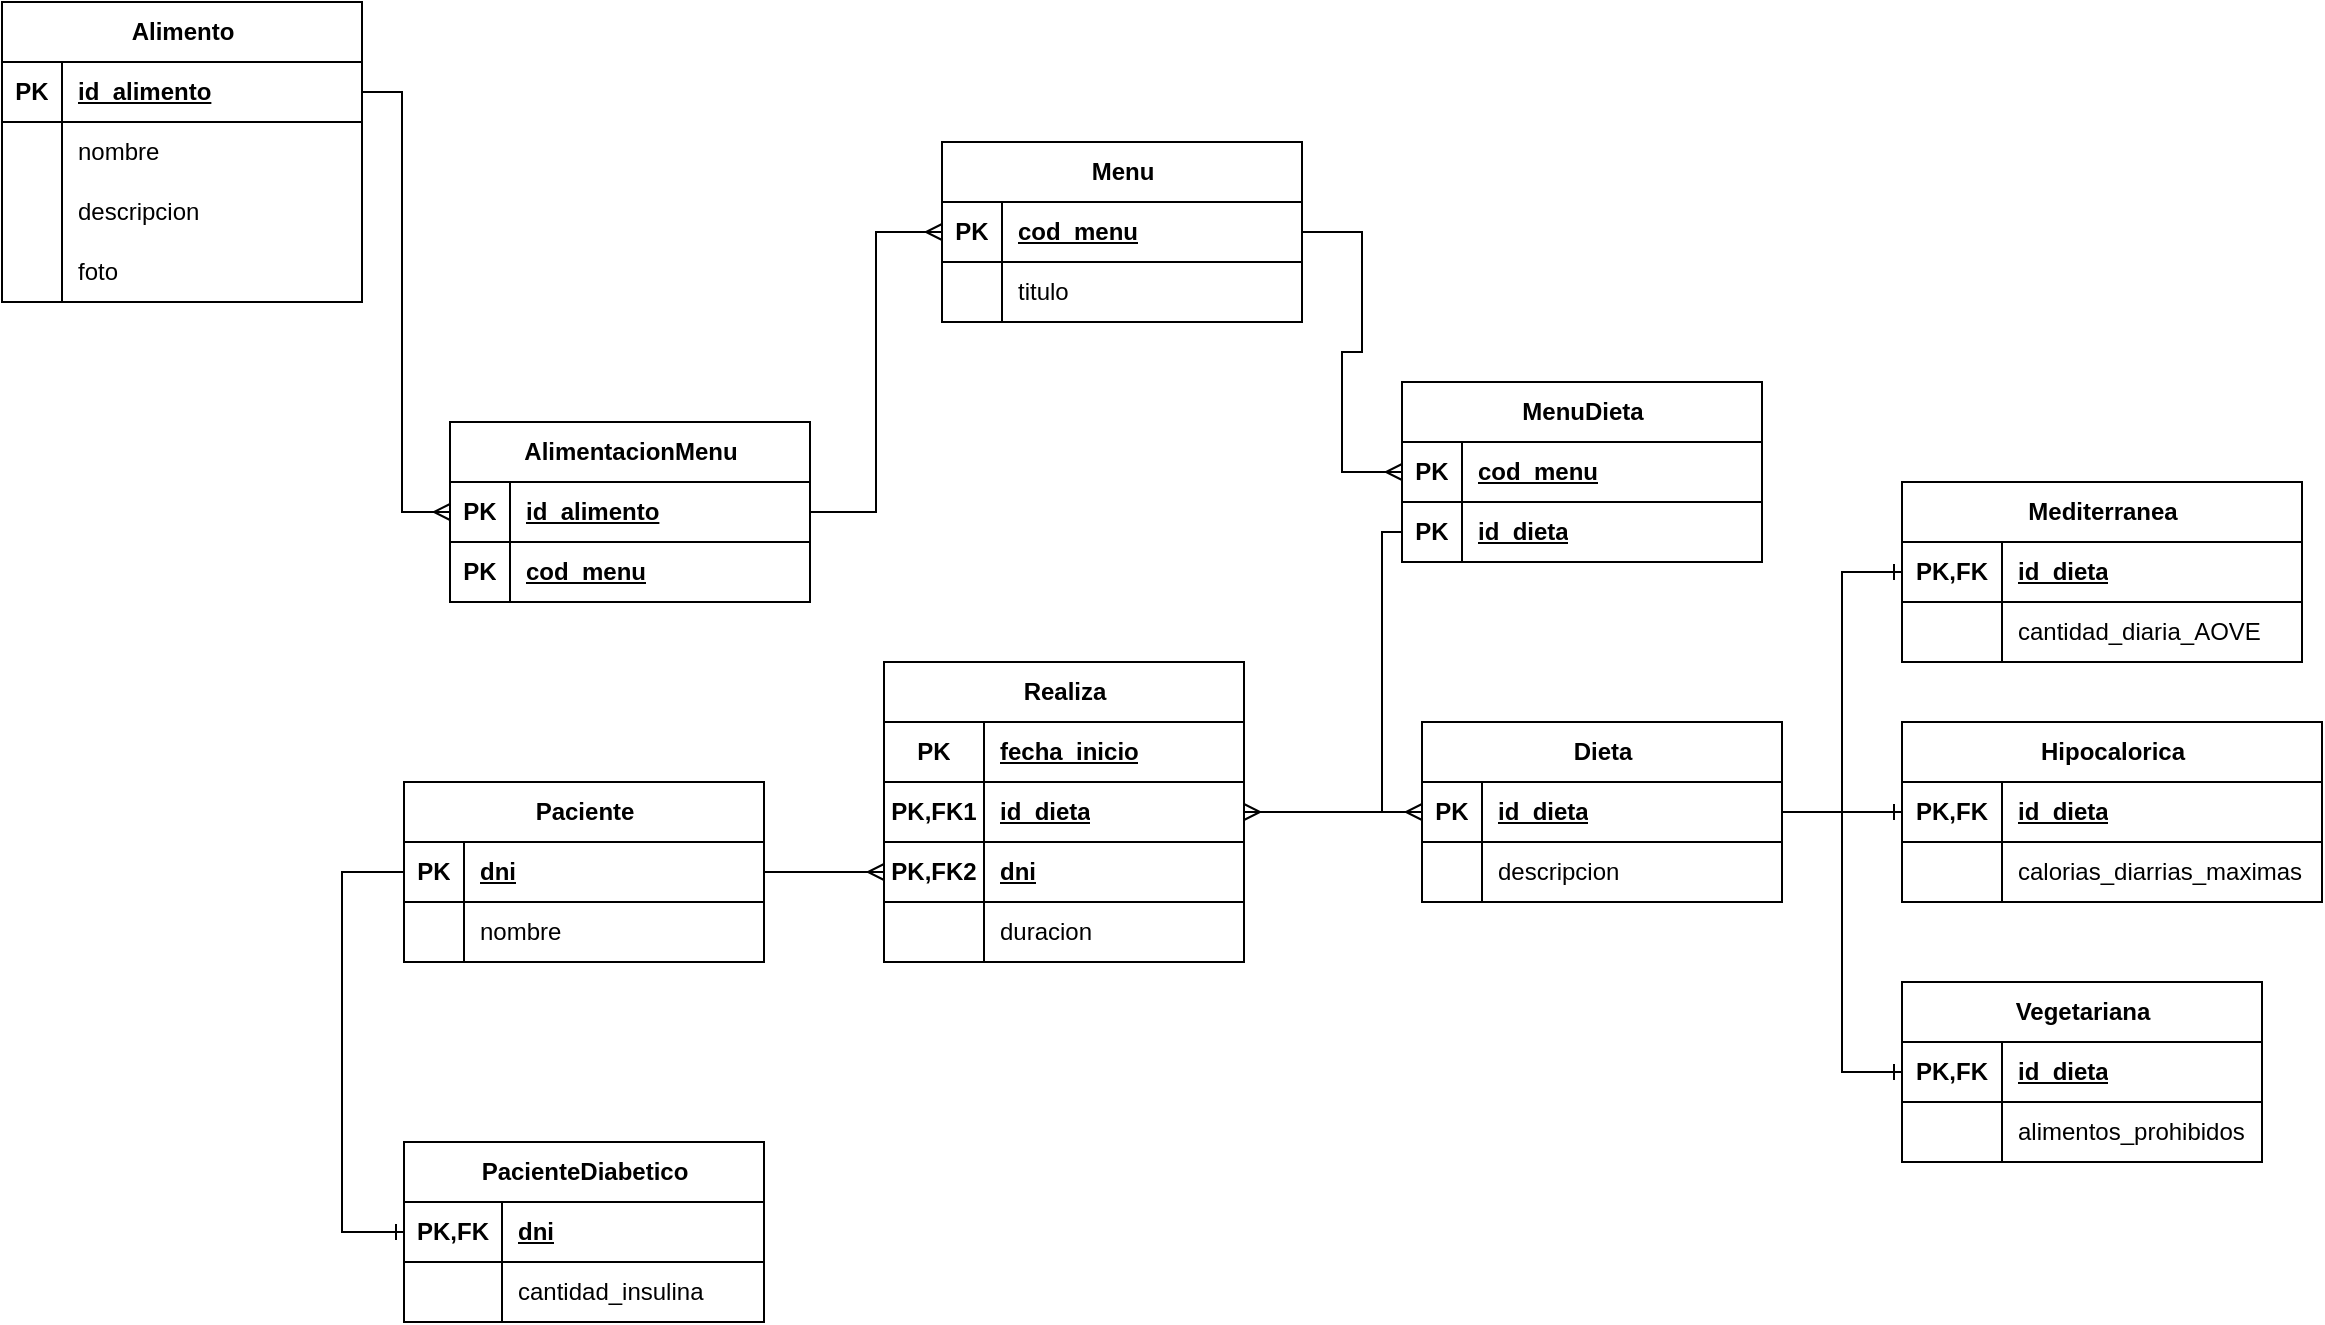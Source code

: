 <mxfile version="22.1.21" type="device">
  <diagram name="Página-1" id="mGTbfbIaxrrhxCm5GHrz">
    <mxGraphModel dx="1434" dy="844" grid="1" gridSize="10" guides="1" tooltips="1" connect="1" arrows="1" fold="1" page="1" pageScale="1" pageWidth="827" pageHeight="1169" math="0" shadow="0">
      <root>
        <mxCell id="0" />
        <mxCell id="1" parent="0" />
        <mxCell id="1mf89bx1g_nYjfMiKITJ-1" value="Alimento" style="shape=table;startSize=30;container=1;collapsible=1;childLayout=tableLayout;fixedRows=1;rowLines=0;fontStyle=1;align=center;resizeLast=1;html=1;" parent="1" vertex="1">
          <mxGeometry x="10" y="60" width="180" height="150" as="geometry" />
        </mxCell>
        <mxCell id="1mf89bx1g_nYjfMiKITJ-2" value="" style="shape=tableRow;horizontal=0;startSize=0;swimlaneHead=0;swimlaneBody=0;fillColor=none;collapsible=0;dropTarget=0;points=[[0,0.5],[1,0.5]];portConstraint=eastwest;top=0;left=0;right=0;bottom=1;" parent="1mf89bx1g_nYjfMiKITJ-1" vertex="1">
          <mxGeometry y="30" width="180" height="30" as="geometry" />
        </mxCell>
        <mxCell id="1mf89bx1g_nYjfMiKITJ-3" value="PK" style="shape=partialRectangle;connectable=0;fillColor=none;top=0;left=0;bottom=0;right=0;fontStyle=1;overflow=hidden;whiteSpace=wrap;html=1;" parent="1mf89bx1g_nYjfMiKITJ-2" vertex="1">
          <mxGeometry width="30" height="30" as="geometry">
            <mxRectangle width="30" height="30" as="alternateBounds" />
          </mxGeometry>
        </mxCell>
        <mxCell id="1mf89bx1g_nYjfMiKITJ-4" value="id_alimento" style="shape=partialRectangle;connectable=0;fillColor=none;top=0;left=0;bottom=0;right=0;align=left;spacingLeft=6;fontStyle=5;overflow=hidden;whiteSpace=wrap;html=1;" parent="1mf89bx1g_nYjfMiKITJ-2" vertex="1">
          <mxGeometry x="30" width="150" height="30" as="geometry">
            <mxRectangle width="150" height="30" as="alternateBounds" />
          </mxGeometry>
        </mxCell>
        <mxCell id="1mf89bx1g_nYjfMiKITJ-5" value="" style="shape=tableRow;horizontal=0;startSize=0;swimlaneHead=0;swimlaneBody=0;fillColor=none;collapsible=0;dropTarget=0;points=[[0,0.5],[1,0.5]];portConstraint=eastwest;top=0;left=0;right=0;bottom=0;" parent="1mf89bx1g_nYjfMiKITJ-1" vertex="1">
          <mxGeometry y="60" width="180" height="30" as="geometry" />
        </mxCell>
        <mxCell id="1mf89bx1g_nYjfMiKITJ-6" value="" style="shape=partialRectangle;connectable=0;fillColor=none;top=0;left=0;bottom=0;right=0;editable=1;overflow=hidden;whiteSpace=wrap;html=1;" parent="1mf89bx1g_nYjfMiKITJ-5" vertex="1">
          <mxGeometry width="30" height="30" as="geometry">
            <mxRectangle width="30" height="30" as="alternateBounds" />
          </mxGeometry>
        </mxCell>
        <mxCell id="1mf89bx1g_nYjfMiKITJ-7" value="nombre&lt;br&gt;" style="shape=partialRectangle;connectable=0;fillColor=none;top=0;left=0;bottom=0;right=0;align=left;spacingLeft=6;overflow=hidden;whiteSpace=wrap;html=1;" parent="1mf89bx1g_nYjfMiKITJ-5" vertex="1">
          <mxGeometry x="30" width="150" height="30" as="geometry">
            <mxRectangle width="150" height="30" as="alternateBounds" />
          </mxGeometry>
        </mxCell>
        <mxCell id="1mf89bx1g_nYjfMiKITJ-8" value="" style="shape=tableRow;horizontal=0;startSize=0;swimlaneHead=0;swimlaneBody=0;fillColor=none;collapsible=0;dropTarget=0;points=[[0,0.5],[1,0.5]];portConstraint=eastwest;top=0;left=0;right=0;bottom=0;" parent="1mf89bx1g_nYjfMiKITJ-1" vertex="1">
          <mxGeometry y="90" width="180" height="30" as="geometry" />
        </mxCell>
        <mxCell id="1mf89bx1g_nYjfMiKITJ-9" value="" style="shape=partialRectangle;connectable=0;fillColor=none;top=0;left=0;bottom=0;right=0;editable=1;overflow=hidden;whiteSpace=wrap;html=1;" parent="1mf89bx1g_nYjfMiKITJ-8" vertex="1">
          <mxGeometry width="30" height="30" as="geometry">
            <mxRectangle width="30" height="30" as="alternateBounds" />
          </mxGeometry>
        </mxCell>
        <mxCell id="1mf89bx1g_nYjfMiKITJ-10" value="descripcion&lt;br&gt;" style="shape=partialRectangle;connectable=0;fillColor=none;top=0;left=0;bottom=0;right=0;align=left;spacingLeft=6;overflow=hidden;whiteSpace=wrap;html=1;" parent="1mf89bx1g_nYjfMiKITJ-8" vertex="1">
          <mxGeometry x="30" width="150" height="30" as="geometry">
            <mxRectangle width="150" height="30" as="alternateBounds" />
          </mxGeometry>
        </mxCell>
        <mxCell id="1mf89bx1g_nYjfMiKITJ-11" value="" style="shape=tableRow;horizontal=0;startSize=0;swimlaneHead=0;swimlaneBody=0;fillColor=none;collapsible=0;dropTarget=0;points=[[0,0.5],[1,0.5]];portConstraint=eastwest;top=0;left=0;right=0;bottom=0;" parent="1mf89bx1g_nYjfMiKITJ-1" vertex="1">
          <mxGeometry y="120" width="180" height="30" as="geometry" />
        </mxCell>
        <mxCell id="1mf89bx1g_nYjfMiKITJ-12" value="" style="shape=partialRectangle;connectable=0;fillColor=none;top=0;left=0;bottom=0;right=0;editable=1;overflow=hidden;whiteSpace=wrap;html=1;" parent="1mf89bx1g_nYjfMiKITJ-11" vertex="1">
          <mxGeometry width="30" height="30" as="geometry">
            <mxRectangle width="30" height="30" as="alternateBounds" />
          </mxGeometry>
        </mxCell>
        <mxCell id="1mf89bx1g_nYjfMiKITJ-13" value="foto" style="shape=partialRectangle;connectable=0;fillColor=none;top=0;left=0;bottom=0;right=0;align=left;spacingLeft=6;overflow=hidden;whiteSpace=wrap;html=1;" parent="1mf89bx1g_nYjfMiKITJ-11" vertex="1">
          <mxGeometry x="30" width="150" height="30" as="geometry">
            <mxRectangle width="150" height="30" as="alternateBounds" />
          </mxGeometry>
        </mxCell>
        <mxCell id="1mf89bx1g_nYjfMiKITJ-14" value="Mediterranea" style="shape=table;startSize=30;container=1;collapsible=1;childLayout=tableLayout;fixedRows=1;rowLines=0;fontStyle=1;align=center;resizeLast=1;html=1;" parent="1" vertex="1">
          <mxGeometry x="960" y="300" width="200" height="90" as="geometry" />
        </mxCell>
        <mxCell id="1mf89bx1g_nYjfMiKITJ-15" value="" style="shape=tableRow;horizontal=0;startSize=0;swimlaneHead=0;swimlaneBody=0;fillColor=none;collapsible=0;dropTarget=0;points=[[0,0.5],[1,0.5]];portConstraint=eastwest;top=0;left=0;right=0;bottom=1;" parent="1mf89bx1g_nYjfMiKITJ-14" vertex="1">
          <mxGeometry y="30" width="200" height="30" as="geometry" />
        </mxCell>
        <mxCell id="1mf89bx1g_nYjfMiKITJ-16" value="PK,FK" style="shape=partialRectangle;connectable=0;fillColor=none;top=0;left=0;bottom=0;right=0;fontStyle=1;overflow=hidden;whiteSpace=wrap;html=1;" parent="1mf89bx1g_nYjfMiKITJ-15" vertex="1">
          <mxGeometry width="50" height="30" as="geometry">
            <mxRectangle width="50" height="30" as="alternateBounds" />
          </mxGeometry>
        </mxCell>
        <mxCell id="1mf89bx1g_nYjfMiKITJ-17" value="id_dieta" style="shape=partialRectangle;connectable=0;fillColor=none;top=0;left=0;bottom=0;right=0;align=left;spacingLeft=6;fontStyle=5;overflow=hidden;whiteSpace=wrap;html=1;" parent="1mf89bx1g_nYjfMiKITJ-15" vertex="1">
          <mxGeometry x="50" width="150" height="30" as="geometry">
            <mxRectangle width="150" height="30" as="alternateBounds" />
          </mxGeometry>
        </mxCell>
        <mxCell id="1mf89bx1g_nYjfMiKITJ-18" value="" style="shape=tableRow;horizontal=0;startSize=0;swimlaneHead=0;swimlaneBody=0;fillColor=none;collapsible=0;dropTarget=0;points=[[0,0.5],[1,0.5]];portConstraint=eastwest;top=0;left=0;right=0;bottom=0;" parent="1mf89bx1g_nYjfMiKITJ-14" vertex="1">
          <mxGeometry y="60" width="200" height="30" as="geometry" />
        </mxCell>
        <mxCell id="1mf89bx1g_nYjfMiKITJ-19" value="" style="shape=partialRectangle;connectable=0;fillColor=none;top=0;left=0;bottom=0;right=0;editable=1;overflow=hidden;whiteSpace=wrap;html=1;" parent="1mf89bx1g_nYjfMiKITJ-18" vertex="1">
          <mxGeometry width="50" height="30" as="geometry">
            <mxRectangle width="50" height="30" as="alternateBounds" />
          </mxGeometry>
        </mxCell>
        <mxCell id="1mf89bx1g_nYjfMiKITJ-20" value="cantidad_diaria_AOVE" style="shape=partialRectangle;connectable=0;fillColor=none;top=0;left=0;bottom=0;right=0;align=left;spacingLeft=6;overflow=hidden;whiteSpace=wrap;html=1;" parent="1mf89bx1g_nYjfMiKITJ-18" vertex="1">
          <mxGeometry x="50" width="150" height="30" as="geometry">
            <mxRectangle width="150" height="30" as="alternateBounds" />
          </mxGeometry>
        </mxCell>
        <mxCell id="1mf89bx1g_nYjfMiKITJ-27" value="Paciente" style="shape=table;startSize=30;container=1;collapsible=1;childLayout=tableLayout;fixedRows=1;rowLines=0;fontStyle=1;align=center;resizeLast=1;html=1;" parent="1" vertex="1">
          <mxGeometry x="211" y="450" width="180" height="90" as="geometry" />
        </mxCell>
        <mxCell id="1mf89bx1g_nYjfMiKITJ-28" value="" style="shape=tableRow;horizontal=0;startSize=0;swimlaneHead=0;swimlaneBody=0;fillColor=none;collapsible=0;dropTarget=0;points=[[0,0.5],[1,0.5]];portConstraint=eastwest;top=0;left=0;right=0;bottom=1;" parent="1mf89bx1g_nYjfMiKITJ-27" vertex="1">
          <mxGeometry y="30" width="180" height="30" as="geometry" />
        </mxCell>
        <mxCell id="1mf89bx1g_nYjfMiKITJ-29" value="PK" style="shape=partialRectangle;connectable=0;fillColor=none;top=0;left=0;bottom=0;right=0;fontStyle=1;overflow=hidden;whiteSpace=wrap;html=1;" parent="1mf89bx1g_nYjfMiKITJ-28" vertex="1">
          <mxGeometry width="30" height="30" as="geometry">
            <mxRectangle width="30" height="30" as="alternateBounds" />
          </mxGeometry>
        </mxCell>
        <mxCell id="1mf89bx1g_nYjfMiKITJ-30" value="dni" style="shape=partialRectangle;connectable=0;fillColor=none;top=0;left=0;bottom=0;right=0;align=left;spacingLeft=6;fontStyle=5;overflow=hidden;whiteSpace=wrap;html=1;" parent="1mf89bx1g_nYjfMiKITJ-28" vertex="1">
          <mxGeometry x="30" width="150" height="30" as="geometry">
            <mxRectangle width="150" height="30" as="alternateBounds" />
          </mxGeometry>
        </mxCell>
        <mxCell id="1mf89bx1g_nYjfMiKITJ-31" value="" style="shape=tableRow;horizontal=0;startSize=0;swimlaneHead=0;swimlaneBody=0;fillColor=none;collapsible=0;dropTarget=0;points=[[0,0.5],[1,0.5]];portConstraint=eastwest;top=0;left=0;right=0;bottom=0;" parent="1mf89bx1g_nYjfMiKITJ-27" vertex="1">
          <mxGeometry y="60" width="180" height="30" as="geometry" />
        </mxCell>
        <mxCell id="1mf89bx1g_nYjfMiKITJ-32" value="" style="shape=partialRectangle;connectable=0;fillColor=none;top=0;left=0;bottom=0;right=0;editable=1;overflow=hidden;whiteSpace=wrap;html=1;" parent="1mf89bx1g_nYjfMiKITJ-31" vertex="1">
          <mxGeometry width="30" height="30" as="geometry">
            <mxRectangle width="30" height="30" as="alternateBounds" />
          </mxGeometry>
        </mxCell>
        <mxCell id="1mf89bx1g_nYjfMiKITJ-33" value="nombre" style="shape=partialRectangle;connectable=0;fillColor=none;top=0;left=0;bottom=0;right=0;align=left;spacingLeft=6;overflow=hidden;whiteSpace=wrap;html=1;" parent="1mf89bx1g_nYjfMiKITJ-31" vertex="1">
          <mxGeometry x="30" width="150" height="30" as="geometry">
            <mxRectangle width="150" height="30" as="alternateBounds" />
          </mxGeometry>
        </mxCell>
        <mxCell id="1mf89bx1g_nYjfMiKITJ-40" value="PacienteDiabetico" style="shape=table;startSize=30;container=1;collapsible=1;childLayout=tableLayout;fixedRows=1;rowLines=0;fontStyle=1;align=center;resizeLast=1;html=1;" parent="1" vertex="1">
          <mxGeometry x="211" y="630" width="180" height="90" as="geometry" />
        </mxCell>
        <mxCell id="1mf89bx1g_nYjfMiKITJ-41" value="" style="shape=tableRow;horizontal=0;startSize=0;swimlaneHead=0;swimlaneBody=0;fillColor=none;collapsible=0;dropTarget=0;points=[[0,0.5],[1,0.5]];portConstraint=eastwest;top=0;left=0;right=0;bottom=1;" parent="1mf89bx1g_nYjfMiKITJ-40" vertex="1">
          <mxGeometry y="30" width="180" height="30" as="geometry" />
        </mxCell>
        <mxCell id="1mf89bx1g_nYjfMiKITJ-42" value="PK,FK" style="shape=partialRectangle;connectable=0;fillColor=none;top=0;left=0;bottom=0;right=0;fontStyle=1;overflow=hidden;whiteSpace=wrap;html=1;" parent="1mf89bx1g_nYjfMiKITJ-41" vertex="1">
          <mxGeometry width="49" height="30" as="geometry">
            <mxRectangle width="49" height="30" as="alternateBounds" />
          </mxGeometry>
        </mxCell>
        <mxCell id="1mf89bx1g_nYjfMiKITJ-43" value="dni" style="shape=partialRectangle;connectable=0;fillColor=none;top=0;left=0;bottom=0;right=0;align=left;spacingLeft=6;fontStyle=5;overflow=hidden;whiteSpace=wrap;html=1;" parent="1mf89bx1g_nYjfMiKITJ-41" vertex="1">
          <mxGeometry x="49" width="131" height="30" as="geometry">
            <mxRectangle width="131" height="30" as="alternateBounds" />
          </mxGeometry>
        </mxCell>
        <mxCell id="1mf89bx1g_nYjfMiKITJ-44" value="" style="shape=tableRow;horizontal=0;startSize=0;swimlaneHead=0;swimlaneBody=0;fillColor=none;collapsible=0;dropTarget=0;points=[[0,0.5],[1,0.5]];portConstraint=eastwest;top=0;left=0;right=0;bottom=0;" parent="1mf89bx1g_nYjfMiKITJ-40" vertex="1">
          <mxGeometry y="60" width="180" height="30" as="geometry" />
        </mxCell>
        <mxCell id="1mf89bx1g_nYjfMiKITJ-45" value="" style="shape=partialRectangle;connectable=0;fillColor=none;top=0;left=0;bottom=0;right=0;editable=1;overflow=hidden;whiteSpace=wrap;html=1;" parent="1mf89bx1g_nYjfMiKITJ-44" vertex="1">
          <mxGeometry width="49" height="30" as="geometry">
            <mxRectangle width="49" height="30" as="alternateBounds" />
          </mxGeometry>
        </mxCell>
        <mxCell id="1mf89bx1g_nYjfMiKITJ-46" value="cantidad_insulina" style="shape=partialRectangle;connectable=0;fillColor=none;top=0;left=0;bottom=0;right=0;align=left;spacingLeft=6;overflow=hidden;whiteSpace=wrap;html=1;" parent="1mf89bx1g_nYjfMiKITJ-44" vertex="1">
          <mxGeometry x="49" width="131" height="30" as="geometry">
            <mxRectangle width="131" height="30" as="alternateBounds" />
          </mxGeometry>
        </mxCell>
        <mxCell id="1mf89bx1g_nYjfMiKITJ-53" value="Realiza" style="shape=table;startSize=30;container=1;collapsible=1;childLayout=tableLayout;fixedRows=1;rowLines=0;fontStyle=1;align=center;resizeLast=1;html=1;" parent="1" vertex="1">
          <mxGeometry x="451" y="390" width="180" height="150" as="geometry" />
        </mxCell>
        <mxCell id="1mf89bx1g_nYjfMiKITJ-54" value="" style="shape=tableRow;horizontal=0;startSize=0;swimlaneHead=0;swimlaneBody=0;fillColor=none;collapsible=0;dropTarget=0;points=[[0,0.5],[1,0.5]];portConstraint=eastwest;top=0;left=0;right=0;bottom=1;" parent="1mf89bx1g_nYjfMiKITJ-53" vertex="1">
          <mxGeometry y="30" width="180" height="30" as="geometry" />
        </mxCell>
        <mxCell id="1mf89bx1g_nYjfMiKITJ-55" value="PK" style="shape=partialRectangle;connectable=0;fillColor=none;top=0;left=0;bottom=0;right=0;fontStyle=1;overflow=hidden;whiteSpace=wrap;html=1;" parent="1mf89bx1g_nYjfMiKITJ-54" vertex="1">
          <mxGeometry width="50" height="30" as="geometry">
            <mxRectangle width="50" height="30" as="alternateBounds" />
          </mxGeometry>
        </mxCell>
        <mxCell id="1mf89bx1g_nYjfMiKITJ-56" value="fecha_inicio" style="shape=partialRectangle;connectable=0;fillColor=none;top=0;left=0;bottom=0;right=0;align=left;spacingLeft=6;fontStyle=5;overflow=hidden;whiteSpace=wrap;html=1;" parent="1mf89bx1g_nYjfMiKITJ-54" vertex="1">
          <mxGeometry x="50" width="130" height="30" as="geometry">
            <mxRectangle width="130" height="30" as="alternateBounds" />
          </mxGeometry>
        </mxCell>
        <mxCell id="1mf89bx1g_nYjfMiKITJ-191" value="" style="shape=tableRow;horizontal=0;startSize=0;swimlaneHead=0;swimlaneBody=0;fillColor=none;collapsible=0;dropTarget=0;points=[[0,0.5],[1,0.5]];portConstraint=eastwest;top=0;left=0;right=0;bottom=1;" parent="1mf89bx1g_nYjfMiKITJ-53" vertex="1">
          <mxGeometry y="60" width="180" height="30" as="geometry" />
        </mxCell>
        <mxCell id="1mf89bx1g_nYjfMiKITJ-192" value="PK,FK1" style="shape=partialRectangle;connectable=0;fillColor=none;top=0;left=0;bottom=0;right=0;fontStyle=1;overflow=hidden;whiteSpace=wrap;html=1;" parent="1mf89bx1g_nYjfMiKITJ-191" vertex="1">
          <mxGeometry width="50" height="30" as="geometry">
            <mxRectangle width="50" height="30" as="alternateBounds" />
          </mxGeometry>
        </mxCell>
        <mxCell id="1mf89bx1g_nYjfMiKITJ-193" value="id_dieta" style="shape=partialRectangle;connectable=0;fillColor=none;top=0;left=0;bottom=0;right=0;align=left;spacingLeft=6;fontStyle=5;overflow=hidden;whiteSpace=wrap;html=1;" parent="1mf89bx1g_nYjfMiKITJ-191" vertex="1">
          <mxGeometry x="50" width="130" height="30" as="geometry">
            <mxRectangle width="130" height="30" as="alternateBounds" />
          </mxGeometry>
        </mxCell>
        <mxCell id="1mf89bx1g_nYjfMiKITJ-194" value="" style="shape=tableRow;horizontal=0;startSize=0;swimlaneHead=0;swimlaneBody=0;fillColor=none;collapsible=0;dropTarget=0;points=[[0,0.5],[1,0.5]];portConstraint=eastwest;top=0;left=0;right=0;bottom=1;" parent="1mf89bx1g_nYjfMiKITJ-53" vertex="1">
          <mxGeometry y="90" width="180" height="30" as="geometry" />
        </mxCell>
        <mxCell id="1mf89bx1g_nYjfMiKITJ-195" value="PK,FK2" style="shape=partialRectangle;connectable=0;fillColor=none;top=0;left=0;bottom=0;right=0;fontStyle=1;overflow=hidden;whiteSpace=wrap;html=1;" parent="1mf89bx1g_nYjfMiKITJ-194" vertex="1">
          <mxGeometry width="50" height="30" as="geometry">
            <mxRectangle width="50" height="30" as="alternateBounds" />
          </mxGeometry>
        </mxCell>
        <mxCell id="1mf89bx1g_nYjfMiKITJ-196" value="dni&lt;br&gt;" style="shape=partialRectangle;connectable=0;fillColor=none;top=0;left=0;bottom=0;right=0;align=left;spacingLeft=6;fontStyle=5;overflow=hidden;whiteSpace=wrap;html=1;" parent="1mf89bx1g_nYjfMiKITJ-194" vertex="1">
          <mxGeometry x="50" width="130" height="30" as="geometry">
            <mxRectangle width="130" height="30" as="alternateBounds" />
          </mxGeometry>
        </mxCell>
        <mxCell id="1mf89bx1g_nYjfMiKITJ-57" value="" style="shape=tableRow;horizontal=0;startSize=0;swimlaneHead=0;swimlaneBody=0;fillColor=none;collapsible=0;dropTarget=0;points=[[0,0.5],[1,0.5]];portConstraint=eastwest;top=0;left=0;right=0;bottom=0;" parent="1mf89bx1g_nYjfMiKITJ-53" vertex="1">
          <mxGeometry y="120" width="180" height="30" as="geometry" />
        </mxCell>
        <mxCell id="1mf89bx1g_nYjfMiKITJ-58" value="" style="shape=partialRectangle;connectable=0;fillColor=none;top=0;left=0;bottom=0;right=0;editable=1;overflow=hidden;whiteSpace=wrap;html=1;" parent="1mf89bx1g_nYjfMiKITJ-57" vertex="1">
          <mxGeometry width="50" height="30" as="geometry">
            <mxRectangle width="50" height="30" as="alternateBounds" />
          </mxGeometry>
        </mxCell>
        <mxCell id="1mf89bx1g_nYjfMiKITJ-59" value="duracion" style="shape=partialRectangle;connectable=0;fillColor=none;top=0;left=0;bottom=0;right=0;align=left;spacingLeft=6;overflow=hidden;whiteSpace=wrap;html=1;" parent="1mf89bx1g_nYjfMiKITJ-57" vertex="1">
          <mxGeometry x="50" width="130" height="30" as="geometry">
            <mxRectangle width="130" height="30" as="alternateBounds" />
          </mxGeometry>
        </mxCell>
        <mxCell id="1mf89bx1g_nYjfMiKITJ-66" value="Hipocalorica" style="shape=table;startSize=30;container=1;collapsible=1;childLayout=tableLayout;fixedRows=1;rowLines=0;fontStyle=1;align=center;resizeLast=1;html=1;" parent="1" vertex="1">
          <mxGeometry x="960" y="420" width="210" height="90" as="geometry" />
        </mxCell>
        <mxCell id="1mf89bx1g_nYjfMiKITJ-67" value="" style="shape=tableRow;horizontal=0;startSize=0;swimlaneHead=0;swimlaneBody=0;fillColor=none;collapsible=0;dropTarget=0;points=[[0,0.5],[1,0.5]];portConstraint=eastwest;top=0;left=0;right=0;bottom=1;" parent="1mf89bx1g_nYjfMiKITJ-66" vertex="1">
          <mxGeometry y="30" width="210" height="30" as="geometry" />
        </mxCell>
        <mxCell id="1mf89bx1g_nYjfMiKITJ-68" value="PK,FK" style="shape=partialRectangle;connectable=0;fillColor=none;top=0;left=0;bottom=0;right=0;fontStyle=1;overflow=hidden;whiteSpace=wrap;html=1;" parent="1mf89bx1g_nYjfMiKITJ-67" vertex="1">
          <mxGeometry width="50" height="30" as="geometry">
            <mxRectangle width="50" height="30" as="alternateBounds" />
          </mxGeometry>
        </mxCell>
        <mxCell id="1mf89bx1g_nYjfMiKITJ-69" value="id_dieta" style="shape=partialRectangle;connectable=0;fillColor=none;top=0;left=0;bottom=0;right=0;align=left;spacingLeft=6;fontStyle=5;overflow=hidden;whiteSpace=wrap;html=1;" parent="1mf89bx1g_nYjfMiKITJ-67" vertex="1">
          <mxGeometry x="50" width="160" height="30" as="geometry">
            <mxRectangle width="160" height="30" as="alternateBounds" />
          </mxGeometry>
        </mxCell>
        <mxCell id="1mf89bx1g_nYjfMiKITJ-70" value="" style="shape=tableRow;horizontal=0;startSize=0;swimlaneHead=0;swimlaneBody=0;fillColor=none;collapsible=0;dropTarget=0;points=[[0,0.5],[1,0.5]];portConstraint=eastwest;top=0;left=0;right=0;bottom=0;" parent="1mf89bx1g_nYjfMiKITJ-66" vertex="1">
          <mxGeometry y="60" width="210" height="30" as="geometry" />
        </mxCell>
        <mxCell id="1mf89bx1g_nYjfMiKITJ-71" value="" style="shape=partialRectangle;connectable=0;fillColor=none;top=0;left=0;bottom=0;right=0;editable=1;overflow=hidden;whiteSpace=wrap;html=1;" parent="1mf89bx1g_nYjfMiKITJ-70" vertex="1">
          <mxGeometry width="50" height="30" as="geometry">
            <mxRectangle width="50" height="30" as="alternateBounds" />
          </mxGeometry>
        </mxCell>
        <mxCell id="1mf89bx1g_nYjfMiKITJ-72" value="calorias_diarrias_maximas" style="shape=partialRectangle;connectable=0;fillColor=none;top=0;left=0;bottom=0;right=0;align=left;spacingLeft=6;overflow=hidden;whiteSpace=wrap;html=1;" parent="1mf89bx1g_nYjfMiKITJ-70" vertex="1">
          <mxGeometry x="50" width="160" height="30" as="geometry">
            <mxRectangle width="160" height="30" as="alternateBounds" />
          </mxGeometry>
        </mxCell>
        <mxCell id="1mf89bx1g_nYjfMiKITJ-79" value="Vegetariana" style="shape=table;startSize=30;container=1;collapsible=1;childLayout=tableLayout;fixedRows=1;rowLines=0;fontStyle=1;align=center;resizeLast=1;html=1;" parent="1" vertex="1">
          <mxGeometry x="960" y="550" width="180" height="90" as="geometry" />
        </mxCell>
        <mxCell id="1mf89bx1g_nYjfMiKITJ-80" value="" style="shape=tableRow;horizontal=0;startSize=0;swimlaneHead=0;swimlaneBody=0;fillColor=none;collapsible=0;dropTarget=0;points=[[0,0.5],[1,0.5]];portConstraint=eastwest;top=0;left=0;right=0;bottom=1;" parent="1mf89bx1g_nYjfMiKITJ-79" vertex="1">
          <mxGeometry y="30" width="180" height="30" as="geometry" />
        </mxCell>
        <mxCell id="1mf89bx1g_nYjfMiKITJ-81" value="PK,FK" style="shape=partialRectangle;connectable=0;fillColor=none;top=0;left=0;bottom=0;right=0;fontStyle=1;overflow=hidden;whiteSpace=wrap;html=1;" parent="1mf89bx1g_nYjfMiKITJ-80" vertex="1">
          <mxGeometry width="50" height="30" as="geometry">
            <mxRectangle width="50" height="30" as="alternateBounds" />
          </mxGeometry>
        </mxCell>
        <mxCell id="1mf89bx1g_nYjfMiKITJ-82" value="id_dieta" style="shape=partialRectangle;connectable=0;fillColor=none;top=0;left=0;bottom=0;right=0;align=left;spacingLeft=6;fontStyle=5;overflow=hidden;whiteSpace=wrap;html=1;" parent="1mf89bx1g_nYjfMiKITJ-80" vertex="1">
          <mxGeometry x="50" width="130" height="30" as="geometry">
            <mxRectangle width="130" height="30" as="alternateBounds" />
          </mxGeometry>
        </mxCell>
        <mxCell id="1mf89bx1g_nYjfMiKITJ-83" value="" style="shape=tableRow;horizontal=0;startSize=0;swimlaneHead=0;swimlaneBody=0;fillColor=none;collapsible=0;dropTarget=0;points=[[0,0.5],[1,0.5]];portConstraint=eastwest;top=0;left=0;right=0;bottom=0;" parent="1mf89bx1g_nYjfMiKITJ-79" vertex="1">
          <mxGeometry y="60" width="180" height="30" as="geometry" />
        </mxCell>
        <mxCell id="1mf89bx1g_nYjfMiKITJ-84" value="" style="shape=partialRectangle;connectable=0;fillColor=none;top=0;left=0;bottom=0;right=0;editable=1;overflow=hidden;whiteSpace=wrap;html=1;" parent="1mf89bx1g_nYjfMiKITJ-83" vertex="1">
          <mxGeometry width="50" height="30" as="geometry">
            <mxRectangle width="50" height="30" as="alternateBounds" />
          </mxGeometry>
        </mxCell>
        <mxCell id="1mf89bx1g_nYjfMiKITJ-85" value="alimentos_prohibidos" style="shape=partialRectangle;connectable=0;fillColor=none;top=0;left=0;bottom=0;right=0;align=left;spacingLeft=6;overflow=hidden;whiteSpace=wrap;html=1;" parent="1mf89bx1g_nYjfMiKITJ-83" vertex="1">
          <mxGeometry x="50" width="130" height="30" as="geometry">
            <mxRectangle width="130" height="30" as="alternateBounds" />
          </mxGeometry>
        </mxCell>
        <mxCell id="1mf89bx1g_nYjfMiKITJ-155" value="Menu" style="shape=table;startSize=30;container=1;collapsible=1;childLayout=tableLayout;fixedRows=1;rowLines=0;fontStyle=1;align=center;resizeLast=1;html=1;" parent="1" vertex="1">
          <mxGeometry x="480" y="130" width="180" height="90" as="geometry" />
        </mxCell>
        <mxCell id="1mf89bx1g_nYjfMiKITJ-156" value="" style="shape=tableRow;horizontal=0;startSize=0;swimlaneHead=0;swimlaneBody=0;fillColor=none;collapsible=0;dropTarget=0;points=[[0,0.5],[1,0.5]];portConstraint=eastwest;top=0;left=0;right=0;bottom=1;" parent="1mf89bx1g_nYjfMiKITJ-155" vertex="1">
          <mxGeometry y="30" width="180" height="30" as="geometry" />
        </mxCell>
        <mxCell id="1mf89bx1g_nYjfMiKITJ-157" value="PK" style="shape=partialRectangle;connectable=0;fillColor=none;top=0;left=0;bottom=0;right=0;fontStyle=1;overflow=hidden;whiteSpace=wrap;html=1;" parent="1mf89bx1g_nYjfMiKITJ-156" vertex="1">
          <mxGeometry width="30" height="30" as="geometry">
            <mxRectangle width="30" height="30" as="alternateBounds" />
          </mxGeometry>
        </mxCell>
        <mxCell id="1mf89bx1g_nYjfMiKITJ-158" value="cod_menu" style="shape=partialRectangle;connectable=0;fillColor=none;top=0;left=0;bottom=0;right=0;align=left;spacingLeft=6;fontStyle=5;overflow=hidden;whiteSpace=wrap;html=1;" parent="1mf89bx1g_nYjfMiKITJ-156" vertex="1">
          <mxGeometry x="30" width="150" height="30" as="geometry">
            <mxRectangle width="150" height="30" as="alternateBounds" />
          </mxGeometry>
        </mxCell>
        <mxCell id="1mf89bx1g_nYjfMiKITJ-159" value="" style="shape=tableRow;horizontal=0;startSize=0;swimlaneHead=0;swimlaneBody=0;fillColor=none;collapsible=0;dropTarget=0;points=[[0,0.5],[1,0.5]];portConstraint=eastwest;top=0;left=0;right=0;bottom=0;" parent="1mf89bx1g_nYjfMiKITJ-155" vertex="1">
          <mxGeometry y="60" width="180" height="30" as="geometry" />
        </mxCell>
        <mxCell id="1mf89bx1g_nYjfMiKITJ-160" value="" style="shape=partialRectangle;connectable=0;fillColor=none;top=0;left=0;bottom=0;right=0;editable=1;overflow=hidden;whiteSpace=wrap;html=1;" parent="1mf89bx1g_nYjfMiKITJ-159" vertex="1">
          <mxGeometry width="30" height="30" as="geometry">
            <mxRectangle width="30" height="30" as="alternateBounds" />
          </mxGeometry>
        </mxCell>
        <mxCell id="1mf89bx1g_nYjfMiKITJ-161" value="titulo" style="shape=partialRectangle;connectable=0;fillColor=none;top=0;left=0;bottom=0;right=0;align=left;spacingLeft=6;overflow=hidden;whiteSpace=wrap;html=1;" parent="1mf89bx1g_nYjfMiKITJ-159" vertex="1">
          <mxGeometry x="30" width="150" height="30" as="geometry">
            <mxRectangle width="150" height="30" as="alternateBounds" />
          </mxGeometry>
        </mxCell>
        <mxCell id="1mf89bx1g_nYjfMiKITJ-168" value="Dieta" style="shape=table;startSize=30;container=1;collapsible=1;childLayout=tableLayout;fixedRows=1;rowLines=0;fontStyle=1;align=center;resizeLast=1;html=1;" parent="1" vertex="1">
          <mxGeometry x="720" y="420" width="180" height="90" as="geometry" />
        </mxCell>
        <mxCell id="1mf89bx1g_nYjfMiKITJ-169" value="" style="shape=tableRow;horizontal=0;startSize=0;swimlaneHead=0;swimlaneBody=0;fillColor=none;collapsible=0;dropTarget=0;points=[[0,0.5],[1,0.5]];portConstraint=eastwest;top=0;left=0;right=0;bottom=1;" parent="1mf89bx1g_nYjfMiKITJ-168" vertex="1">
          <mxGeometry y="30" width="180" height="30" as="geometry" />
        </mxCell>
        <mxCell id="1mf89bx1g_nYjfMiKITJ-170" value="PK" style="shape=partialRectangle;connectable=0;fillColor=none;top=0;left=0;bottom=0;right=0;fontStyle=1;overflow=hidden;whiteSpace=wrap;html=1;" parent="1mf89bx1g_nYjfMiKITJ-169" vertex="1">
          <mxGeometry width="30" height="30" as="geometry">
            <mxRectangle width="30" height="30" as="alternateBounds" />
          </mxGeometry>
        </mxCell>
        <mxCell id="1mf89bx1g_nYjfMiKITJ-171" value="id_dieta" style="shape=partialRectangle;connectable=0;fillColor=none;top=0;left=0;bottom=0;right=0;align=left;spacingLeft=6;fontStyle=5;overflow=hidden;whiteSpace=wrap;html=1;" parent="1mf89bx1g_nYjfMiKITJ-169" vertex="1">
          <mxGeometry x="30" width="150" height="30" as="geometry">
            <mxRectangle width="150" height="30" as="alternateBounds" />
          </mxGeometry>
        </mxCell>
        <mxCell id="1mf89bx1g_nYjfMiKITJ-172" value="" style="shape=tableRow;horizontal=0;startSize=0;swimlaneHead=0;swimlaneBody=0;fillColor=none;collapsible=0;dropTarget=0;points=[[0,0.5],[1,0.5]];portConstraint=eastwest;top=0;left=0;right=0;bottom=0;" parent="1mf89bx1g_nYjfMiKITJ-168" vertex="1">
          <mxGeometry y="60" width="180" height="30" as="geometry" />
        </mxCell>
        <mxCell id="1mf89bx1g_nYjfMiKITJ-173" value="" style="shape=partialRectangle;connectable=0;fillColor=none;top=0;left=0;bottom=0;right=0;editable=1;overflow=hidden;whiteSpace=wrap;html=1;" parent="1mf89bx1g_nYjfMiKITJ-172" vertex="1">
          <mxGeometry width="30" height="30" as="geometry">
            <mxRectangle width="30" height="30" as="alternateBounds" />
          </mxGeometry>
        </mxCell>
        <mxCell id="1mf89bx1g_nYjfMiKITJ-174" value="descripcion" style="shape=partialRectangle;connectable=0;fillColor=none;top=0;left=0;bottom=0;right=0;align=left;spacingLeft=6;overflow=hidden;whiteSpace=wrap;html=1;" parent="1mf89bx1g_nYjfMiKITJ-172" vertex="1">
          <mxGeometry x="30" width="150" height="30" as="geometry">
            <mxRectangle width="150" height="30" as="alternateBounds" />
          </mxGeometry>
        </mxCell>
        <mxCell id="1mf89bx1g_nYjfMiKITJ-182" value="" style="edgeStyle=entityRelationEdgeStyle;fontSize=12;html=1;endArrow=ERone;endFill=1;rounded=0;entryX=0;entryY=0.5;entryDx=0;entryDy=0;exitX=1;exitY=0.5;exitDx=0;exitDy=0;" parent="1" source="1mf89bx1g_nYjfMiKITJ-169" target="1mf89bx1g_nYjfMiKITJ-80" edge="1">
          <mxGeometry width="100" height="100" relative="1" as="geometry">
            <mxPoint x="1031" y="270" as="sourcePoint" />
            <mxPoint x="1041" y="355" as="targetPoint" />
          </mxGeometry>
        </mxCell>
        <mxCell id="1mf89bx1g_nYjfMiKITJ-183" value="" style="edgeStyle=orthogonalEdgeStyle;fontSize=12;html=1;endArrow=ERone;endFill=1;rounded=0;exitX=1;exitY=0.5;exitDx=0;exitDy=0;entryX=0;entryY=0.5;entryDx=0;entryDy=0;" parent="1" source="1mf89bx1g_nYjfMiKITJ-169" target="1mf89bx1g_nYjfMiKITJ-67" edge="1">
          <mxGeometry width="100" height="100" relative="1" as="geometry">
            <mxPoint x="631" y="530" as="sourcePoint" />
            <mxPoint x="731" y="430" as="targetPoint" />
          </mxGeometry>
        </mxCell>
        <mxCell id="1mf89bx1g_nYjfMiKITJ-185" value="" style="edgeStyle=orthogonalEdgeStyle;fontSize=12;html=1;endArrow=ERone;endFill=1;rounded=0;exitX=1;exitY=0.5;exitDx=0;exitDy=0;movable=1;resizable=1;rotatable=1;deletable=1;editable=1;locked=0;connectable=1;entryX=0;entryY=0.5;entryDx=0;entryDy=0;" parent="1" source="1mf89bx1g_nYjfMiKITJ-169" target="1mf89bx1g_nYjfMiKITJ-15" edge="1">
          <mxGeometry width="100" height="100" relative="1" as="geometry">
            <mxPoint x="931" y="210" as="sourcePoint" />
            <mxPoint x="751" y="640" as="targetPoint" />
          </mxGeometry>
        </mxCell>
        <mxCell id="1mf89bx1g_nYjfMiKITJ-187" value="" style="edgeStyle=entityRelationEdgeStyle;fontSize=12;html=1;endArrow=ERmany;rounded=0;exitX=0;exitY=0.5;exitDx=0;exitDy=0;entryX=1;entryY=0.5;entryDx=0;entryDy=0;" parent="1" source="1mf89bx1g_nYjfMiKITJ-169" target="1mf89bx1g_nYjfMiKITJ-191" edge="1">
          <mxGeometry width="100" height="100" relative="1" as="geometry">
            <mxPoint x="551" y="480" as="sourcePoint" />
            <mxPoint x="421" y="370" as="targetPoint" />
          </mxGeometry>
        </mxCell>
        <mxCell id="1mf89bx1g_nYjfMiKITJ-197" value="" style="edgeStyle=entityRelationEdgeStyle;fontSize=12;html=1;endArrow=ERmany;rounded=0;entryX=0;entryY=0.5;entryDx=0;entryDy=0;exitX=1;exitY=0.5;exitDx=0;exitDy=0;" parent="1" source="1mf89bx1g_nYjfMiKITJ-28" target="1mf89bx1g_nYjfMiKITJ-194" edge="1">
          <mxGeometry width="100" height="100" relative="1" as="geometry">
            <mxPoint x="621" y="650" as="sourcePoint" />
            <mxPoint x="721" y="550" as="targetPoint" />
          </mxGeometry>
        </mxCell>
        <mxCell id="1mf89bx1g_nYjfMiKITJ-200" value="" style="fontSize=12;html=1;endArrow=ERone;endFill=1;rounded=0;exitX=0;exitY=0.5;exitDx=0;exitDy=0;entryX=0;entryY=0.5;entryDx=0;entryDy=0;edgeStyle=orthogonalEdgeStyle;" parent="1" source="1mf89bx1g_nYjfMiKITJ-28" target="1mf89bx1g_nYjfMiKITJ-41" edge="1">
          <mxGeometry width="100" height="100" relative="1" as="geometry">
            <mxPoint x="151" y="660" as="sourcePoint" />
            <mxPoint x="251" y="560" as="targetPoint" />
            <Array as="points">
              <mxPoint x="180" y="495" />
              <mxPoint x="180" y="675" />
            </Array>
          </mxGeometry>
        </mxCell>
        <mxCell id="Q1g5tq15lB7egv3OUXIP-3" value="AlimentacionMenu" style="shape=table;startSize=30;container=1;collapsible=1;childLayout=tableLayout;fixedRows=1;rowLines=0;fontStyle=1;align=center;resizeLast=1;html=1;" vertex="1" parent="1">
          <mxGeometry x="234" y="270" width="180" height="90" as="geometry" />
        </mxCell>
        <mxCell id="Q1g5tq15lB7egv3OUXIP-4" value="" style="shape=tableRow;horizontal=0;startSize=0;swimlaneHead=0;swimlaneBody=0;fillColor=none;collapsible=0;dropTarget=0;points=[[0,0.5],[1,0.5]];portConstraint=eastwest;top=0;left=0;right=0;bottom=1;" vertex="1" parent="Q1g5tq15lB7egv3OUXIP-3">
          <mxGeometry y="30" width="180" height="30" as="geometry" />
        </mxCell>
        <mxCell id="Q1g5tq15lB7egv3OUXIP-5" value="PK" style="shape=partialRectangle;connectable=0;fillColor=none;top=0;left=0;bottom=0;right=0;fontStyle=1;overflow=hidden;whiteSpace=wrap;html=1;" vertex="1" parent="Q1g5tq15lB7egv3OUXIP-4">
          <mxGeometry width="30" height="30" as="geometry">
            <mxRectangle width="30" height="30" as="alternateBounds" />
          </mxGeometry>
        </mxCell>
        <mxCell id="Q1g5tq15lB7egv3OUXIP-6" value="id_alimento" style="shape=partialRectangle;connectable=0;fillColor=none;top=0;left=0;bottom=0;right=0;align=left;spacingLeft=6;fontStyle=5;overflow=hidden;whiteSpace=wrap;html=1;" vertex="1" parent="Q1g5tq15lB7egv3OUXIP-4">
          <mxGeometry x="30" width="150" height="30" as="geometry">
            <mxRectangle width="150" height="30" as="alternateBounds" />
          </mxGeometry>
        </mxCell>
        <mxCell id="Q1g5tq15lB7egv3OUXIP-16" value="" style="shape=tableRow;horizontal=0;startSize=0;swimlaneHead=0;swimlaneBody=0;fillColor=none;collapsible=0;dropTarget=0;points=[[0,0.5],[1,0.5]];portConstraint=eastwest;top=0;left=0;right=0;bottom=1;" vertex="1" parent="Q1g5tq15lB7egv3OUXIP-3">
          <mxGeometry y="60" width="180" height="30" as="geometry" />
        </mxCell>
        <mxCell id="Q1g5tq15lB7egv3OUXIP-17" value="PK" style="shape=partialRectangle;connectable=0;fillColor=none;top=0;left=0;bottom=0;right=0;fontStyle=1;overflow=hidden;whiteSpace=wrap;html=1;" vertex="1" parent="Q1g5tq15lB7egv3OUXIP-16">
          <mxGeometry width="30" height="30" as="geometry">
            <mxRectangle width="30" height="30" as="alternateBounds" />
          </mxGeometry>
        </mxCell>
        <mxCell id="Q1g5tq15lB7egv3OUXIP-18" value="cod_menu" style="shape=partialRectangle;connectable=0;fillColor=none;top=0;left=0;bottom=0;right=0;align=left;spacingLeft=6;fontStyle=5;overflow=hidden;whiteSpace=wrap;html=1;" vertex="1" parent="Q1g5tq15lB7egv3OUXIP-16">
          <mxGeometry x="30" width="150" height="30" as="geometry">
            <mxRectangle width="150" height="30" as="alternateBounds" />
          </mxGeometry>
        </mxCell>
        <mxCell id="Q1g5tq15lB7egv3OUXIP-19" value="" style="edgeStyle=orthogonalEdgeStyle;fontSize=12;html=1;endArrow=ERmany;rounded=0;exitX=1;exitY=0.5;exitDx=0;exitDy=0;entryX=0;entryY=0.5;entryDx=0;entryDy=0;" edge="1" parent="1" source="1mf89bx1g_nYjfMiKITJ-2" target="Q1g5tq15lB7egv3OUXIP-4">
          <mxGeometry width="100" height="100" relative="1" as="geometry">
            <mxPoint x="80" y="260" as="sourcePoint" />
            <mxPoint x="124" y="470" as="targetPoint" />
            <Array as="points">
              <mxPoint x="210" y="105" />
              <mxPoint x="210" y="315" />
            </Array>
          </mxGeometry>
        </mxCell>
        <mxCell id="Q1g5tq15lB7egv3OUXIP-21" value="MenuDieta&lt;br&gt;" style="shape=table;startSize=30;container=1;collapsible=1;childLayout=tableLayout;fixedRows=1;rowLines=0;fontStyle=1;align=center;resizeLast=1;html=1;" vertex="1" parent="1">
          <mxGeometry x="710" y="250" width="180" height="90" as="geometry" />
        </mxCell>
        <mxCell id="Q1g5tq15lB7egv3OUXIP-22" value="" style="shape=tableRow;horizontal=0;startSize=0;swimlaneHead=0;swimlaneBody=0;fillColor=none;collapsible=0;dropTarget=0;points=[[0,0.5],[1,0.5]];portConstraint=eastwest;top=0;left=0;right=0;bottom=1;" vertex="1" parent="Q1g5tq15lB7egv3OUXIP-21">
          <mxGeometry y="30" width="180" height="30" as="geometry" />
        </mxCell>
        <mxCell id="Q1g5tq15lB7egv3OUXIP-23" value="PK" style="shape=partialRectangle;connectable=0;fillColor=none;top=0;left=0;bottom=0;right=0;fontStyle=1;overflow=hidden;whiteSpace=wrap;html=1;" vertex="1" parent="Q1g5tq15lB7egv3OUXIP-22">
          <mxGeometry width="30" height="30" as="geometry">
            <mxRectangle width="30" height="30" as="alternateBounds" />
          </mxGeometry>
        </mxCell>
        <mxCell id="Q1g5tq15lB7egv3OUXIP-24" value="cod_menu" style="shape=partialRectangle;connectable=0;fillColor=none;top=0;left=0;bottom=0;right=0;align=left;spacingLeft=6;fontStyle=5;overflow=hidden;whiteSpace=wrap;html=1;" vertex="1" parent="Q1g5tq15lB7egv3OUXIP-22">
          <mxGeometry x="30" width="150" height="30" as="geometry">
            <mxRectangle width="150" height="30" as="alternateBounds" />
          </mxGeometry>
        </mxCell>
        <mxCell id="Q1g5tq15lB7egv3OUXIP-34" value="" style="shape=tableRow;horizontal=0;startSize=0;swimlaneHead=0;swimlaneBody=0;fillColor=none;collapsible=0;dropTarget=0;points=[[0,0.5],[1,0.5]];portConstraint=eastwest;top=0;left=0;right=0;bottom=1;" vertex="1" parent="Q1g5tq15lB7egv3OUXIP-21">
          <mxGeometry y="60" width="180" height="30" as="geometry" />
        </mxCell>
        <mxCell id="Q1g5tq15lB7egv3OUXIP-35" value="PK" style="shape=partialRectangle;connectable=0;fillColor=none;top=0;left=0;bottom=0;right=0;fontStyle=1;overflow=hidden;whiteSpace=wrap;html=1;" vertex="1" parent="Q1g5tq15lB7egv3OUXIP-34">
          <mxGeometry width="30" height="30" as="geometry">
            <mxRectangle width="30" height="30" as="alternateBounds" />
          </mxGeometry>
        </mxCell>
        <mxCell id="Q1g5tq15lB7egv3OUXIP-36" value="id_dieta" style="shape=partialRectangle;connectable=0;fillColor=none;top=0;left=0;bottom=0;right=0;align=left;spacingLeft=6;fontStyle=5;overflow=hidden;whiteSpace=wrap;html=1;" vertex="1" parent="Q1g5tq15lB7egv3OUXIP-34">
          <mxGeometry x="30" width="150" height="30" as="geometry">
            <mxRectangle width="150" height="30" as="alternateBounds" />
          </mxGeometry>
        </mxCell>
        <mxCell id="Q1g5tq15lB7egv3OUXIP-38" value="" style="edgeStyle=orthogonalEdgeStyle;fontSize=12;html=1;endArrow=ERmany;rounded=0;entryX=0;entryY=0.5;entryDx=0;entryDy=0;exitX=1;exitY=0.5;exitDx=0;exitDy=0;" edge="1" parent="1" source="Q1g5tq15lB7egv3OUXIP-4" target="1mf89bx1g_nYjfMiKITJ-156">
          <mxGeometry width="100" height="100" relative="1" as="geometry">
            <mxPoint x="640" y="470" as="sourcePoint" />
            <mxPoint x="740" y="370" as="targetPoint" />
          </mxGeometry>
        </mxCell>
        <mxCell id="Q1g5tq15lB7egv3OUXIP-39" value="" style="edgeStyle=entityRelationEdgeStyle;fontSize=12;html=1;endArrow=ERmany;rounded=0;entryX=0;entryY=0.5;entryDx=0;entryDy=0;exitX=1;exitY=0.5;exitDx=0;exitDy=0;" edge="1" parent="1" source="1mf89bx1g_nYjfMiKITJ-156" target="Q1g5tq15lB7egv3OUXIP-22">
          <mxGeometry width="100" height="100" relative="1" as="geometry">
            <mxPoint x="700" y="225" as="sourcePoint" />
            <mxPoint x="800" y="125" as="targetPoint" />
          </mxGeometry>
        </mxCell>
        <mxCell id="Q1g5tq15lB7egv3OUXIP-40" value="" style="edgeStyle=orthogonalEdgeStyle;fontSize=12;html=1;endArrow=ERmany;rounded=0;entryX=0;entryY=0.5;entryDx=0;entryDy=0;exitX=0;exitY=0.5;exitDx=0;exitDy=0;" edge="1" parent="1" source="Q1g5tq15lB7egv3OUXIP-34" target="1mf89bx1g_nYjfMiKITJ-169">
          <mxGeometry width="100" height="100" relative="1" as="geometry">
            <mxPoint x="640" y="470" as="sourcePoint" />
            <mxPoint x="740" y="370" as="targetPoint" />
          </mxGeometry>
        </mxCell>
      </root>
    </mxGraphModel>
  </diagram>
</mxfile>
